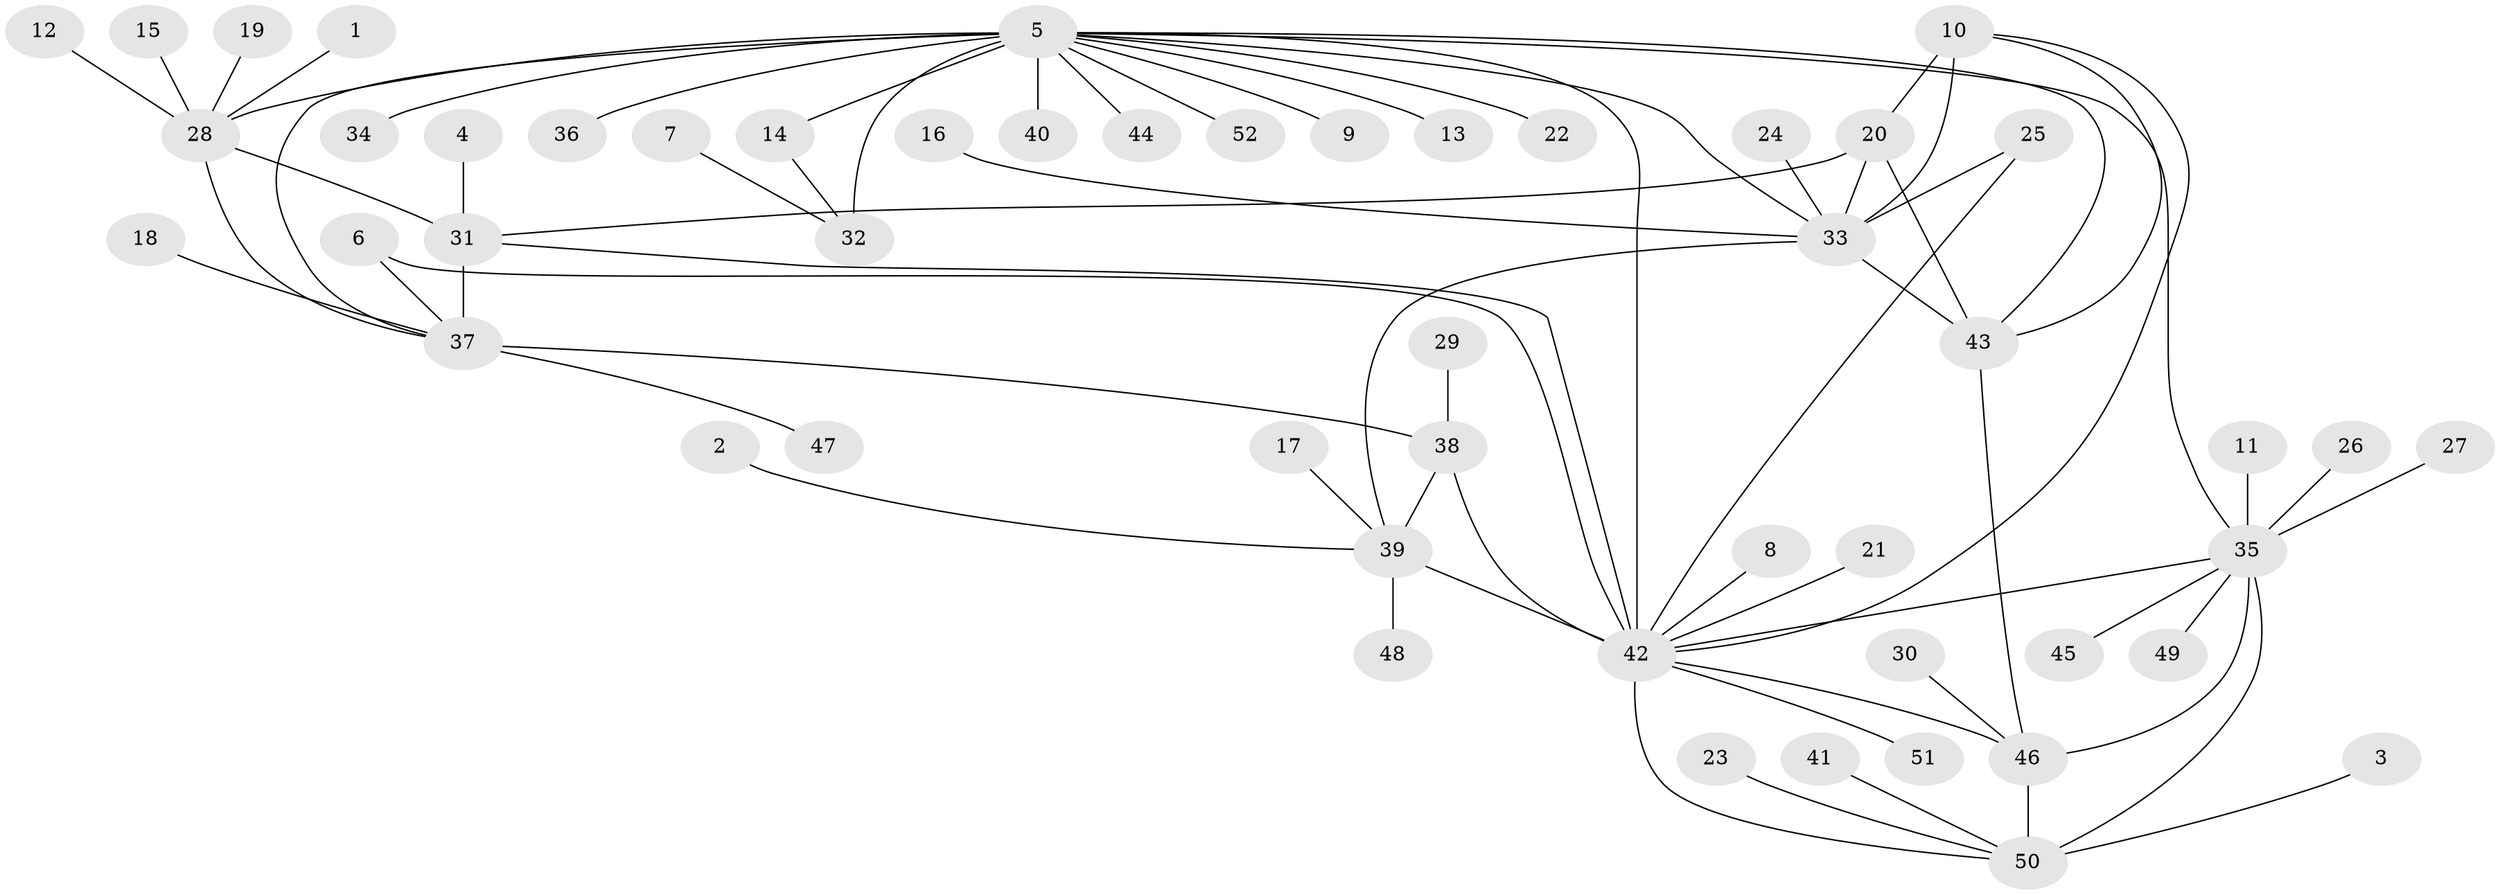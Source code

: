 // original degree distribution, {14: 0.009708737864077669, 8: 0.04854368932038835, 7: 0.04854368932038835, 6: 0.06796116504854369, 5: 0.009708737864077669, 11: 0.009708737864077669, 9: 0.019417475728155338, 10: 0.02912621359223301, 1: 0.6213592233009708, 2: 0.11650485436893204, 3: 0.009708737864077669, 4: 0.009708737864077669}
// Generated by graph-tools (version 1.1) at 2025/26/03/09/25 03:26:35]
// undirected, 52 vertices, 71 edges
graph export_dot {
graph [start="1"]
  node [color=gray90,style=filled];
  1;
  2;
  3;
  4;
  5;
  6;
  7;
  8;
  9;
  10;
  11;
  12;
  13;
  14;
  15;
  16;
  17;
  18;
  19;
  20;
  21;
  22;
  23;
  24;
  25;
  26;
  27;
  28;
  29;
  30;
  31;
  32;
  33;
  34;
  35;
  36;
  37;
  38;
  39;
  40;
  41;
  42;
  43;
  44;
  45;
  46;
  47;
  48;
  49;
  50;
  51;
  52;
  1 -- 28 [weight=1.0];
  2 -- 39 [weight=1.0];
  3 -- 50 [weight=1.0];
  4 -- 31 [weight=1.0];
  5 -- 9 [weight=1.0];
  5 -- 13 [weight=1.0];
  5 -- 14 [weight=3.0];
  5 -- 22 [weight=1.0];
  5 -- 28 [weight=1.0];
  5 -- 32 [weight=3.0];
  5 -- 33 [weight=1.0];
  5 -- 34 [weight=1.0];
  5 -- 35 [weight=1.0];
  5 -- 36 [weight=1.0];
  5 -- 37 [weight=1.0];
  5 -- 40 [weight=1.0];
  5 -- 42 [weight=2.0];
  5 -- 43 [weight=1.0];
  5 -- 44 [weight=1.0];
  5 -- 52 [weight=1.0];
  6 -- 37 [weight=1.0];
  6 -- 42 [weight=1.0];
  7 -- 32 [weight=1.0];
  8 -- 42 [weight=1.0];
  10 -- 20 [weight=1.0];
  10 -- 33 [weight=2.0];
  10 -- 42 [weight=1.0];
  10 -- 43 [weight=1.0];
  11 -- 35 [weight=1.0];
  12 -- 28 [weight=1.0];
  14 -- 32 [weight=1.0];
  15 -- 28 [weight=1.0];
  16 -- 33 [weight=1.0];
  17 -- 39 [weight=1.0];
  18 -- 37 [weight=1.0];
  19 -- 28 [weight=1.0];
  20 -- 31 [weight=1.0];
  20 -- 33 [weight=2.0];
  20 -- 43 [weight=1.0];
  21 -- 42 [weight=1.0];
  23 -- 50 [weight=1.0];
  24 -- 33 [weight=1.0];
  25 -- 33 [weight=1.0];
  25 -- 42 [weight=1.0];
  26 -- 35 [weight=1.0];
  27 -- 35 [weight=1.0];
  28 -- 31 [weight=2.0];
  28 -- 37 [weight=2.0];
  29 -- 38 [weight=1.0];
  30 -- 46 [weight=1.0];
  31 -- 37 [weight=4.0];
  31 -- 42 [weight=1.0];
  33 -- 39 [weight=1.0];
  33 -- 43 [weight=2.0];
  35 -- 42 [weight=2.0];
  35 -- 45 [weight=1.0];
  35 -- 46 [weight=2.0];
  35 -- 49 [weight=1.0];
  35 -- 50 [weight=2.0];
  37 -- 38 [weight=1.0];
  37 -- 47 [weight=1.0];
  38 -- 39 [weight=2.0];
  38 -- 42 [weight=4.0];
  39 -- 42 [weight=2.0];
  39 -- 48 [weight=1.0];
  41 -- 50 [weight=1.0];
  42 -- 46 [weight=2.0];
  42 -- 50 [weight=1.0];
  42 -- 51 [weight=1.0];
  43 -- 46 [weight=1.0];
  46 -- 50 [weight=1.0];
}
